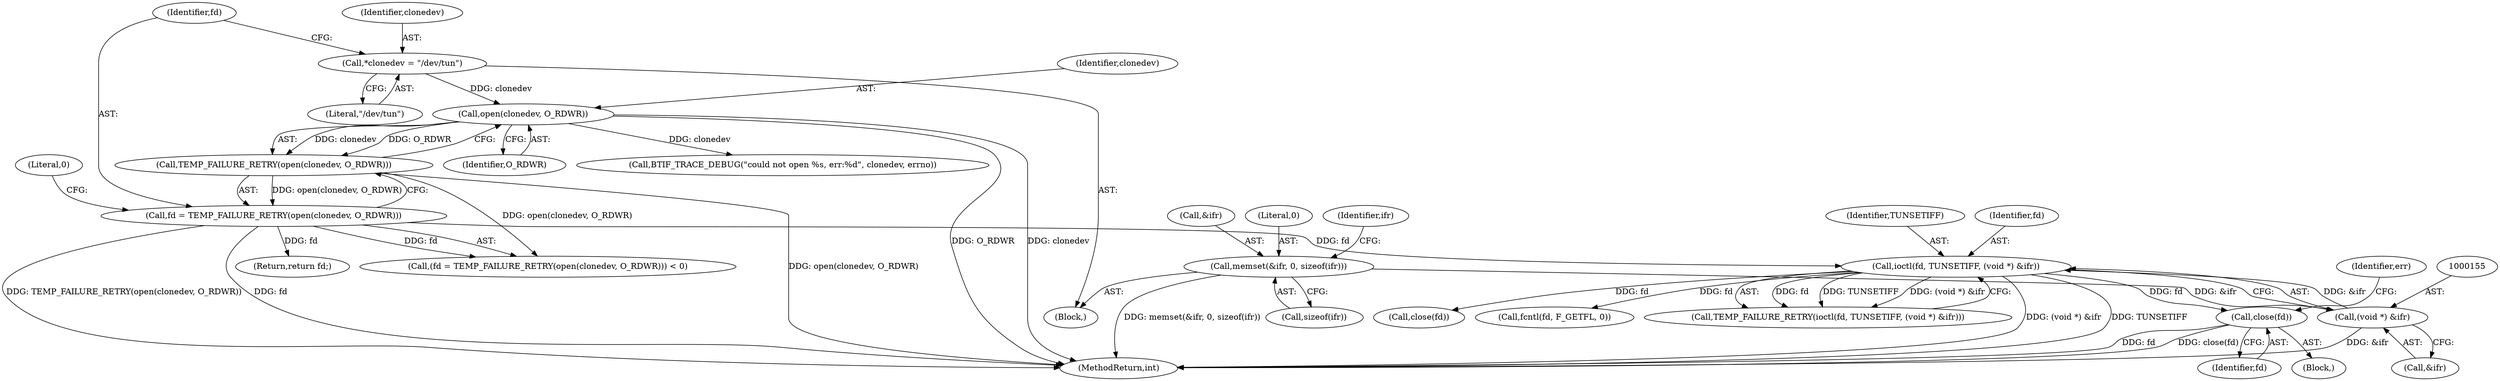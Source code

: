 digraph "0_Android_472271b153c5dc53c28beac55480a8d8434b2d5c_22@API" {
"1000165" [label="(Call,close(fd))"];
"1000151" [label="(Call,ioctl(fd, TUNSETIFF, (void *) &ifr))"];
"1000113" [label="(Call,fd = TEMP_FAILURE_RETRY(open(clonedev, O_RDWR)))"];
"1000115" [label="(Call,TEMP_FAILURE_RETRY(open(clonedev, O_RDWR)))"];
"1000116" [label="(Call,open(clonedev, O_RDWR))"];
"1000108" [label="(Call,*clonedev = \"/dev/tun\")"];
"1000154" [label="(Call,(void *) &ifr)"];
"1000127" [label="(Call,memset(&ifr, 0, sizeof(ifr)))"];
"1000110" [label="(Literal,\"/dev/tun\")"];
"1000159" [label="(Block,)"];
"1000128" [label="(Call,&ifr)"];
"1000166" [label="(Identifier,fd)"];
"1000113" [label="(Call,fd = TEMP_FAILURE_RETRY(open(clonedev, O_RDWR)))"];
"1000112" [label="(Call,(fd = TEMP_FAILURE_RETRY(open(clonedev, O_RDWR))) < 0)"];
"1000153" [label="(Identifier,TUNSETIFF)"];
"1000151" [label="(Call,ioctl(fd, TUNSETIFF, (void *) &ifr))"];
"1000119" [label="(Literal,0)"];
"1000116" [label="(Call,open(clonedev, O_RDWR))"];
"1000130" [label="(Literal,0)"];
"1000131" [label="(Call,sizeof(ifr))"];
"1000118" [label="(Identifier,O_RDWR)"];
"1000109" [label="(Identifier,clonedev)"];
"1000154" [label="(Call,(void *) &ifr)"];
"1000127" [label="(Call,memset(&ifr, 0, sizeof(ifr)))"];
"1000196" [label="(Call,close(fd))"];
"1000152" [label="(Identifier,fd)"];
"1000115" [label="(Call,TEMP_FAILURE_RETRY(open(clonedev, O_RDWR)))"];
"1000165" [label="(Call,close(fd))"];
"1000156" [label="(Call,&ifr)"];
"1000117" [label="(Identifier,clonedev)"];
"1000121" [label="(Call,BTIF_TRACE_DEBUG(\"could not open %s, err:%d\", clonedev, errno))"];
"1000180" [label="(Call,fcntl(fd, F_GETFL, 0))"];
"1000103" [label="(Block,)"];
"1000114" [label="(Identifier,fd)"];
"1000150" [label="(Call,TEMP_FAILURE_RETRY(ioctl(fd, TUNSETIFF, (void *) &ifr)))"];
"1000200" [label="(MethodReturn,int)"];
"1000135" [label="(Identifier,ifr)"];
"1000108" [label="(Call,*clonedev = \"/dev/tun\")"];
"1000125" [label="(Return,return fd;)"];
"1000168" [label="(Identifier,err)"];
"1000165" -> "1000159"  [label="AST: "];
"1000165" -> "1000166"  [label="CFG: "];
"1000166" -> "1000165"  [label="AST: "];
"1000168" -> "1000165"  [label="CFG: "];
"1000165" -> "1000200"  [label="DDG: fd"];
"1000165" -> "1000200"  [label="DDG: close(fd)"];
"1000151" -> "1000165"  [label="DDG: fd"];
"1000151" -> "1000150"  [label="AST: "];
"1000151" -> "1000154"  [label="CFG: "];
"1000152" -> "1000151"  [label="AST: "];
"1000153" -> "1000151"  [label="AST: "];
"1000154" -> "1000151"  [label="AST: "];
"1000150" -> "1000151"  [label="CFG: "];
"1000151" -> "1000200"  [label="DDG: (void *) &ifr"];
"1000151" -> "1000200"  [label="DDG: TUNSETIFF"];
"1000151" -> "1000150"  [label="DDG: fd"];
"1000151" -> "1000150"  [label="DDG: TUNSETIFF"];
"1000151" -> "1000150"  [label="DDG: (void *) &ifr"];
"1000113" -> "1000151"  [label="DDG: fd"];
"1000154" -> "1000151"  [label="DDG: &ifr"];
"1000151" -> "1000180"  [label="DDG: fd"];
"1000151" -> "1000196"  [label="DDG: fd"];
"1000113" -> "1000112"  [label="AST: "];
"1000113" -> "1000115"  [label="CFG: "];
"1000114" -> "1000113"  [label="AST: "];
"1000115" -> "1000113"  [label="AST: "];
"1000119" -> "1000113"  [label="CFG: "];
"1000113" -> "1000200"  [label="DDG: fd"];
"1000113" -> "1000200"  [label="DDG: TEMP_FAILURE_RETRY(open(clonedev, O_RDWR))"];
"1000113" -> "1000112"  [label="DDG: fd"];
"1000115" -> "1000113"  [label="DDG: open(clonedev, O_RDWR)"];
"1000113" -> "1000125"  [label="DDG: fd"];
"1000115" -> "1000116"  [label="CFG: "];
"1000116" -> "1000115"  [label="AST: "];
"1000115" -> "1000200"  [label="DDG: open(clonedev, O_RDWR)"];
"1000115" -> "1000112"  [label="DDG: open(clonedev, O_RDWR)"];
"1000116" -> "1000115"  [label="DDG: clonedev"];
"1000116" -> "1000115"  [label="DDG: O_RDWR"];
"1000116" -> "1000118"  [label="CFG: "];
"1000117" -> "1000116"  [label="AST: "];
"1000118" -> "1000116"  [label="AST: "];
"1000116" -> "1000200"  [label="DDG: O_RDWR"];
"1000116" -> "1000200"  [label="DDG: clonedev"];
"1000108" -> "1000116"  [label="DDG: clonedev"];
"1000116" -> "1000121"  [label="DDG: clonedev"];
"1000108" -> "1000103"  [label="AST: "];
"1000108" -> "1000110"  [label="CFG: "];
"1000109" -> "1000108"  [label="AST: "];
"1000110" -> "1000108"  [label="AST: "];
"1000114" -> "1000108"  [label="CFG: "];
"1000154" -> "1000156"  [label="CFG: "];
"1000155" -> "1000154"  [label="AST: "];
"1000156" -> "1000154"  [label="AST: "];
"1000154" -> "1000200"  [label="DDG: &ifr"];
"1000127" -> "1000154"  [label="DDG: &ifr"];
"1000127" -> "1000103"  [label="AST: "];
"1000127" -> "1000131"  [label="CFG: "];
"1000128" -> "1000127"  [label="AST: "];
"1000130" -> "1000127"  [label="AST: "];
"1000131" -> "1000127"  [label="AST: "];
"1000135" -> "1000127"  [label="CFG: "];
"1000127" -> "1000200"  [label="DDG: memset(&ifr, 0, sizeof(ifr))"];
}

